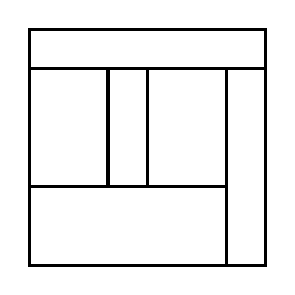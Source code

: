 \begin{tikzpicture}[very thick, scale=.5]
    \draw (0,5) rectangle (6,6);
    \draw (0,2) rectangle (2,5);
    \draw (2,2) rectangle (3,5);
    \draw (3,2) rectangle (5,5);
    \draw (0,0) rectangle (5,2);
    \draw (5,0) rectangle (6,5);
\end{tikzpicture}
